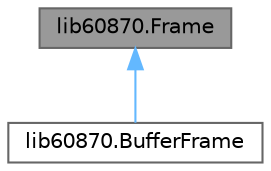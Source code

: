 digraph "lib60870.Frame"
{
 // LATEX_PDF_SIZE
  bgcolor="transparent";
  edge [fontname=Helvetica,fontsize=10,labelfontname=Helvetica,labelfontsize=10];
  node [fontname=Helvetica,fontsize=10,shape=box,height=0.2,width=0.4];
  Node1 [id="Node000001",label="lib60870.Frame",height=0.2,width=0.4,color="gray40", fillcolor="grey60", style="filled", fontcolor="black",tooltip="Abstract class to encode an application layer frame."];
  Node1 -> Node2 [id="edge1_Node000001_Node000002",dir="back",color="steelblue1",style="solid",tooltip=" "];
  Node2 [id="Node000002",label="lib60870.BufferFrame",height=0.2,width=0.4,color="gray40", fillcolor="white", style="filled",tooltip=" "];
}
